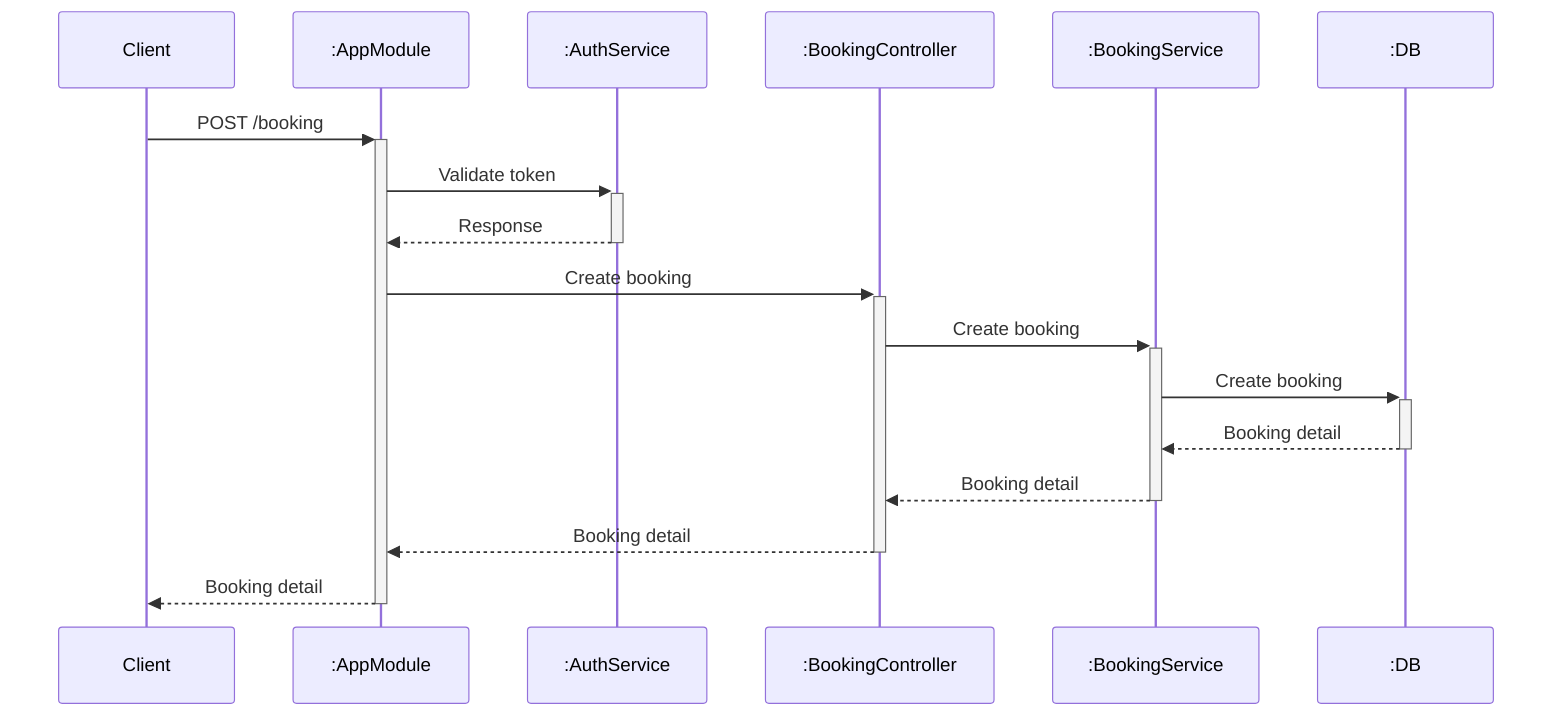 sequenceDiagram
    participant Client
    participant #58;AppModule
    participant #58;AuthService
    participant #58;BookingController
    participant #58;BookingService
    participant #58;DB

    Client ->>+ #58;AppModule : POST /booking 

    #58;AppModule ->>+ #58;AuthService : Validate token
    #58;AuthService -->>- #58;AppModule : Response

    #58;AppModule->>+#58;BookingController: Create booking
    #58;BookingController->>+#58;BookingService: Create booking
    #58;BookingService->>+#58;DB: Create booking
    #58;DB-->>-#58;BookingService: Booking detail
    #58;BookingService-->>-#58;BookingController: Booking detail
    #58;BookingController-->>-#58;AppModule: Booking detail
    
    #58;AppModule-->>-Client: Booking detail